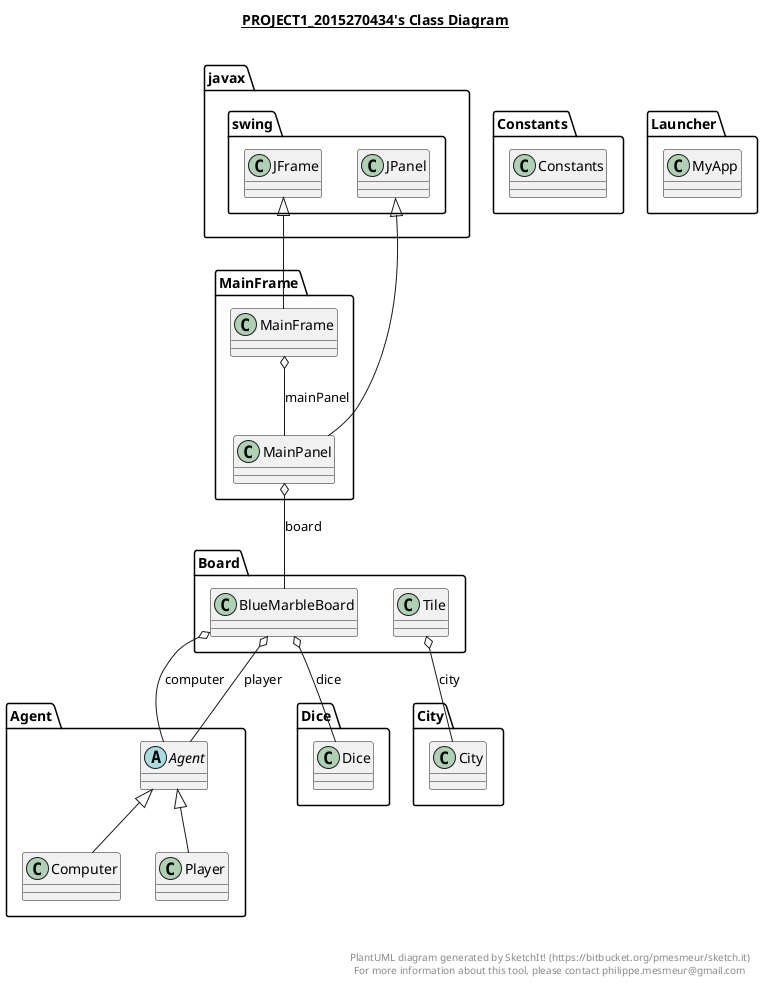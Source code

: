 @startuml

title __PROJECT1_2015270434's Class Diagram__\n

  namespace Agent {
    abstract class Agent.Agent {
    }
  }
  

  namespace Agent {
    class Agent.Computer {
    }
  }
  

  namespace Agent {
    class Agent.Player {
    }
  }
  

  namespace Board {
    class Board.BlueMarbleBoard {
    }
  }
  

  namespace Board {
    class Board.Tile {
    }
  }
  

  namespace City {
    class City.City {
    }
  }
  

  namespace Constants {
    class Constants.Constants {
    }
  }
  

  namespace Dice {
    class Dice.Dice {
    }
  }
  

  namespace Launcher {
    class Launcher.MyApp {
    }
  }
  

  namespace MainFrame {
    class MainFrame.MainFrame {
    }
  }
  

  namespace MainFrame {
    class MainFrame.MainPanel {
    }
  }
  

  Agent.Computer -up-|> Agent.Agent
  Agent.Player -up-|> Agent.Agent
  Board.BlueMarbleBoard o-- Agent.Agent : computer
  Board.BlueMarbleBoard o-- Dice.Dice : dice
  Board.BlueMarbleBoard o-- Agent.Agent : player
  Board.Tile o-- City.City : city
  Board.Tile o-- Constants.Constants.TILE_TYPE : tileType
  City.City o-- Constants.Constants.CITY_STATE : cityState
  MainFrame.MainFrame -up-|> javax.swing.JFrame
  MainFrame.MainFrame o-- MainFrame.MainPanel : mainPanel
  MainFrame.MainPanel -up-|> javax.swing.JPanel
  MainFrame.MainPanel o-- Board.BlueMarbleBoard : board


right footer


PlantUML diagram generated by SketchIt! (https://bitbucket.org/pmesmeur/sketch.it)
For more information about this tool, please contact philippe.mesmeur@gmail.com
endfooter

@enduml
